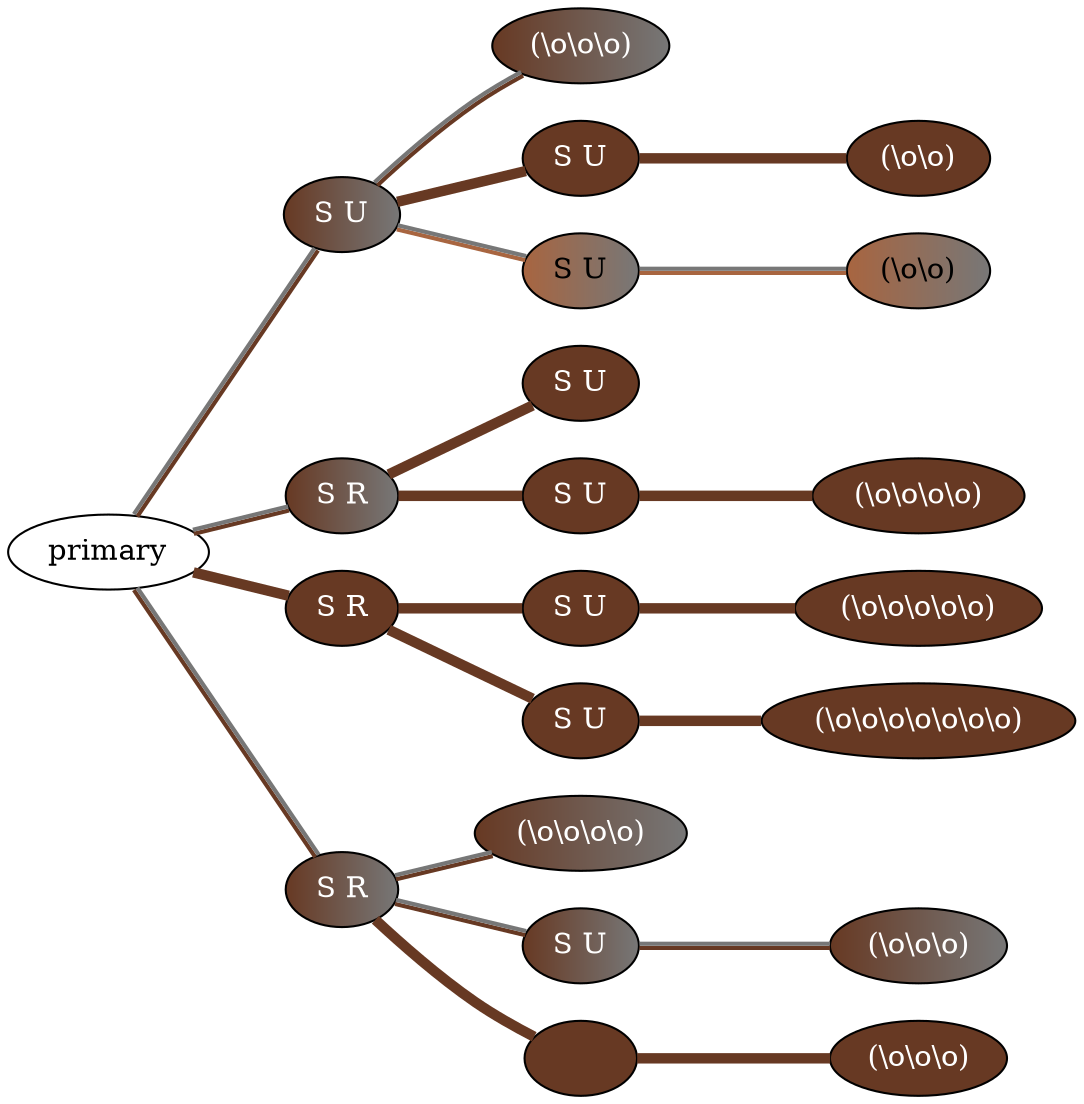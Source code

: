 graph {
 graph [rankdir=LR]
"1" [qtype="pendant_node", pendant_colors="#673923:#777777", pendant_ply="S", pendant_attach="U", pendant_length="46.0", label="S U", style=filled, fillcolor="#673923:#777777", fontcolor="#ffffff"]
"primary" -- "1" [qtype="pendant_link",penwidth=2,color="#673923:#777777"]
"1:0" [qtype="knot_node", knot_value="3", knot_type="L", knot_position="21.0", knot_spin="Z", label="(\\o\\o\\o)", style=filled, fillcolor="#673923:#777777" , fontcolor="#ffffff"]
"1" -- "1:0" [qtype="knot_link",penwidth=2,color="#673923:#777777"]
"1s1" [qtype="pendant_node", pendant_colors="#673923", pendant_ply="S", pendant_attach="U", pendant_length="42.0", label="S U", style=filled, fillcolor="#673923", fontcolor="#ffffff"]
"1" -- "1s1" [qtype="pendant_link",penwidth=5,color="#673923"]
"1s1:0" [qtype="knot_node", knot_value="2", knot_type="L", knot_position="20.0", knot_spin="Z", label="(\\o\\o)", style=filled, fillcolor="#673923" , fontcolor="#ffffff"]
"1s1" -- "1s1:0" [qtype="knot_link",penwidth=5,color="#673923"]
"1s2" [qtype="pendant_node", pendant_colors="#A86540:#777777", pendant_ply="S", pendant_attach="U", pendant_length="47.0", label="S U", style=filled, fillcolor="#A86540:#777777", fontcolor="#000000"]
"1" -- "1s2" [qtype="pendant_link",penwidth=2,color="#A86540:#777777"]
"1s2:0" [qtype="knot_node", knot_value="2", knot_type="L", knot_position="20.5", knot_spin="Z", label="(\\o\\o)", style=filled, fillcolor="#A86540:#777777" , fontcolor="#000000"]
"1s2" -- "1s2:0" [qtype="knot_link",penwidth=2,color="#A86540:#777777"]
"2" [qtype="pendant_node", pendant_colors="#673923:#777777", pendant_ply="S", pendant_attach="R", pendant_length="1.3", label="S R", style=filled, fillcolor="#673923:#777777", fontcolor="#ffffff"]
"primary" -- "2" [qtype="pendant_link",penwidth=2,color="#673923:#777777"]
"2s1" [qtype="pendant_node", pendant_colors="#673923", pendant_ply="S", pendant_attach="U", pendant_length="3.7", label="S U", style=filled, fillcolor="#673923", fontcolor="#ffffff"]
"2" -- "2s1" [qtype="pendant_link",penwidth=5,color="#673923"]
"2s2" [qtype="pendant_node", pendant_colors="#673923", pendant_ply="S", pendant_attach="U", pendant_length="42.5", label="S U", style=filled, fillcolor="#673923", fontcolor="#ffffff"]
"2" -- "2s2" [qtype="pendant_link",penwidth=5,color="#673923"]
"2s2:0" [qtype="knot_node", knot_value="4", knot_type="L", knot_position="20.0", knot_spin="Z", label="(\\o\\o\\o\\o)", style=filled, fillcolor="#673923" , fontcolor="#ffffff"]
"2s2" -- "2s2:0" [qtype="knot_link",penwidth=5,color="#673923"]
"3" [qtype="pendant_node", pendant_colors="#673923", pendant_ply="S", pendant_attach="R", pendant_length="1.0", label="S R", style=filled, fillcolor="#673923", fontcolor="#ffffff"]
"primary" -- "3" [qtype="pendant_link",penwidth=5,color="#673923"]
"3s1" [qtype="pendant_node", pendant_colors="#673923", pendant_ply="S", pendant_attach="U", pendant_length="40.0", label="S U", style=filled, fillcolor="#673923", fontcolor="#ffffff"]
"3" -- "3s1" [qtype="pendant_link",penwidth=5,color="#673923"]
"3s1:0" [qtype="knot_node", knot_value="5", knot_type="L", knot_position="20.0", knot_spin="Z", label="(\\o\\o\\o\\o\\o)", style=filled, fillcolor="#673923" , fontcolor="#ffffff"]
"3s1" -- "3s1:0" [qtype="knot_link",penwidth=5,color="#673923"]
"3s2" [qtype="pendant_node", pendant_colors="#673923", pendant_ply="S", pendant_attach="U", pendant_length="45.0", label="S U", style=filled, fillcolor="#673923", fontcolor="#ffffff"]
"3" -- "3s2" [qtype="pendant_link",penwidth=5,color="#673923"]
"3s2:0" [qtype="knot_node", knot_value="7", knot_type="L", knot_position="21.5", knot_spin="Z", label="(\\o\\o\\o\\o\\o\\o\\o)", style=filled, fillcolor="#673923" , fontcolor="#ffffff"]
"3s2" -- "3s2:0" [qtype="knot_link",penwidth=5,color="#673923"]
"4" [qtype="pendant_node", pendant_colors="#673923:#777777", pendant_ply="S", pendant_attach="R", pendant_length="23.5", label="S R", style=filled, fillcolor="#673923:#777777", fontcolor="#ffffff"]
"primary" -- "4" [qtype="pendant_link",penwidth=2,color="#673923:#777777"]
"4:0" [qtype="knot_node", knot_value="4", knot_type="L", knot_position="21.5", knot_spin="Z", label="(\\o\\o\\o\\o)", style=filled, fillcolor="#673923:#777777" , fontcolor="#ffffff"]
"4" -- "4:0" [qtype="knot_link",penwidth=2,color="#673923:#777777"]
"4s1" [qtype="pendant_node", pendant_colors="#673923:#777777", pendant_ply="S", pendant_attach="U", pendant_length="42.0", label="S U", style=filled, fillcolor="#673923:#777777", fontcolor="#ffffff"]
"4" -- "4s1" [qtype="pendant_link",penwidth=2,color="#673923:#777777"]
"4s1:0" [qtype="knot_node", knot_value="3", knot_type="L", knot_position="20.0", knot_spin="Z", label="(\\o\\o\\o)", style=filled, fillcolor="#673923:#777777" , fontcolor="#ffffff"]
"4s1" -- "4s1:0" [qtype="knot_link",penwidth=2,color="#673923:#777777"]
"4s2" [qtype="pendant_node", pendant_colors="#673923", pendant_ply="", pendant_attach="", pendant_length="", label=" ", style=filled, fillcolor="#673923", fontcolor="#ffffff"]
"4" -- "4s2" [qtype="pendant_link",penwidth=5,color="#673923"]
"4s2:0" [qtype="knot_node", knot_value="3", knot_type="L", knot_position="22.5", knot_spin="Z", label="(\\o\\o\\o)", style=filled, fillcolor="#673923" , fontcolor="#ffffff"]
"4s2" -- "4s2:0" [qtype="knot_link",penwidth=5,color="#673923"]
}
